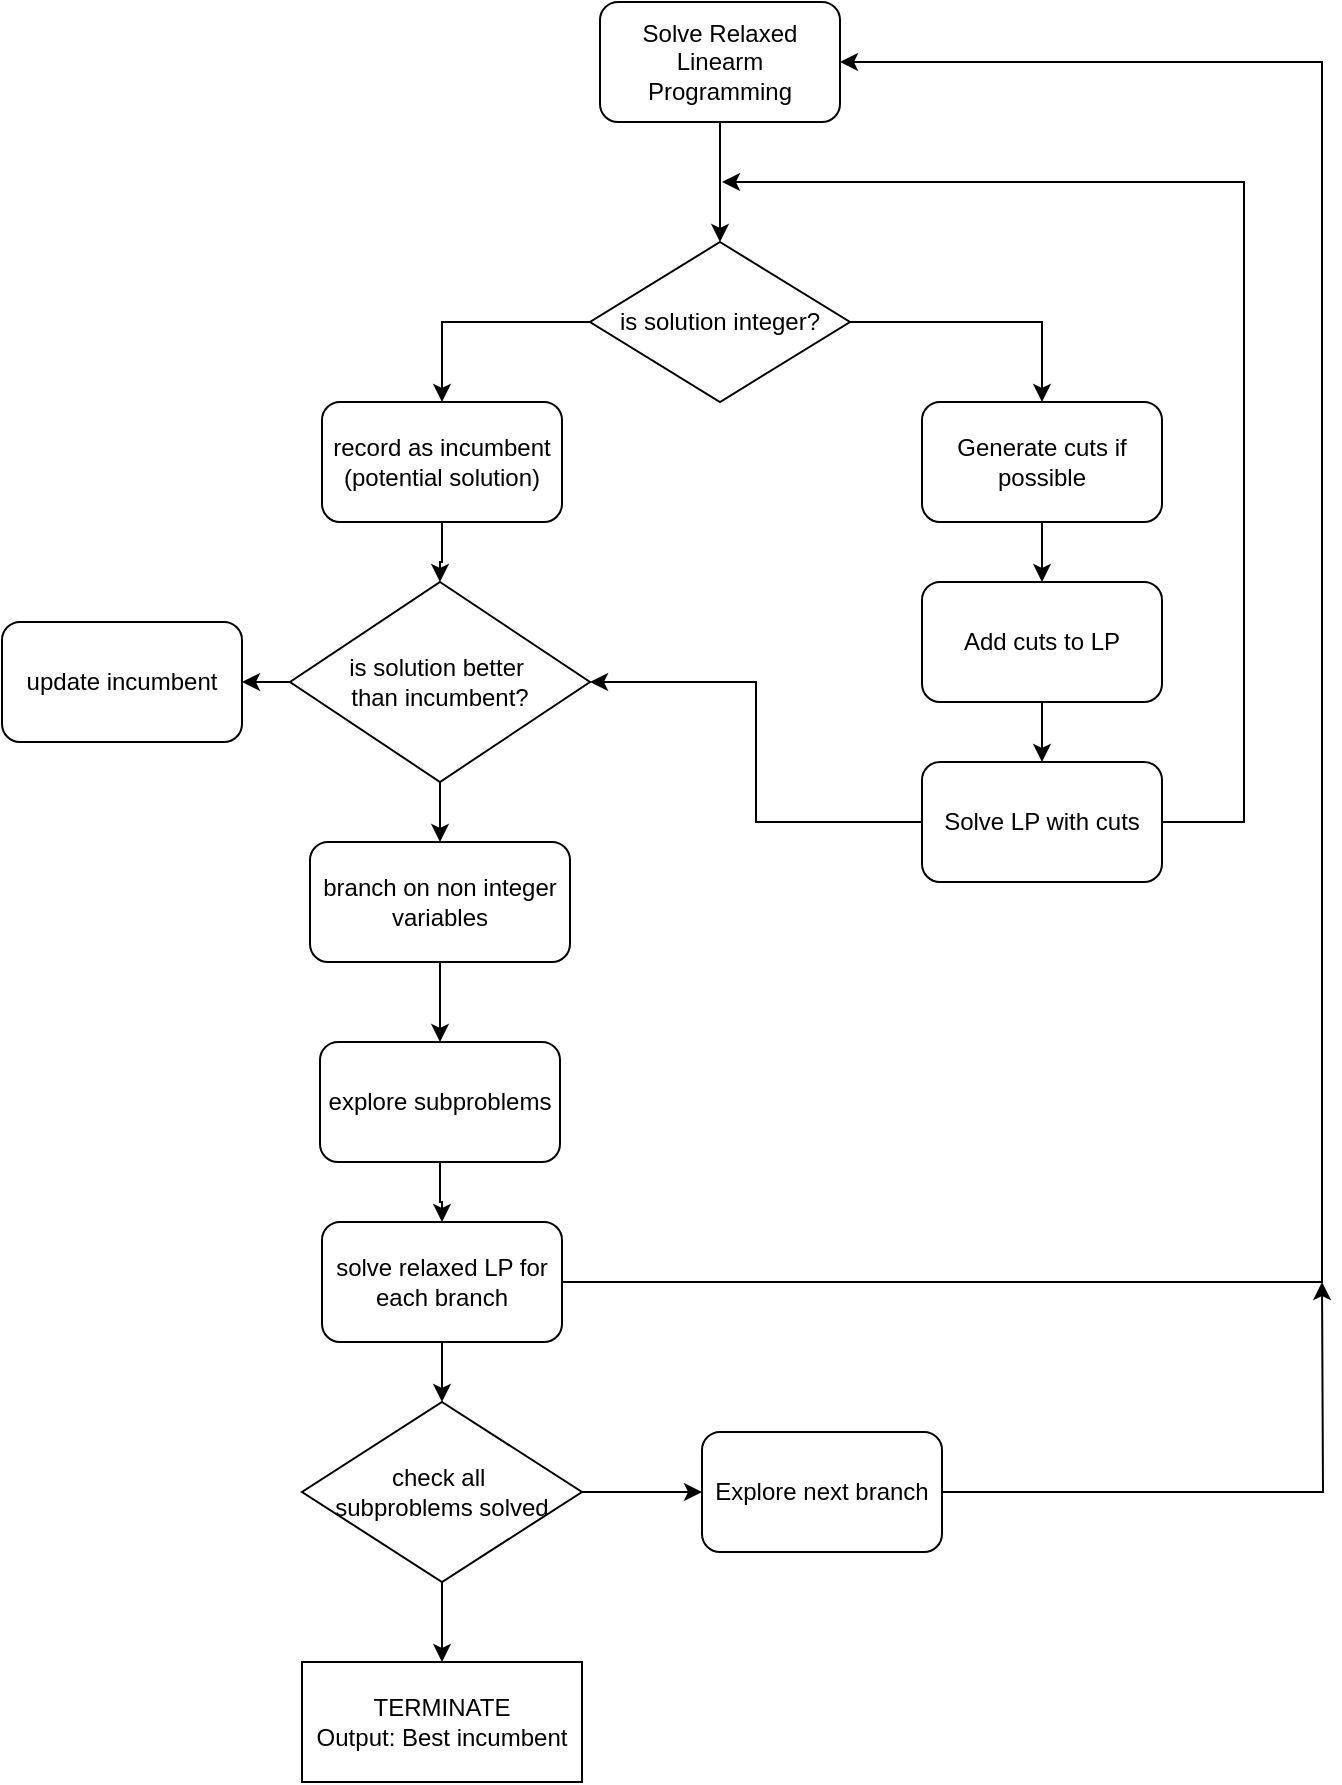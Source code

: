 <mxfile version="24.5.4" type="github">
  <diagram id="C5RBs43oDa-KdzZeNtuy" name="Page-1">
    <mxGraphModel dx="1050" dy="522" grid="1" gridSize="10" guides="1" tooltips="1" connect="1" arrows="1" fold="1" page="1" pageScale="1" pageWidth="827" pageHeight="1169" math="0" shadow="0">
      <root>
        <mxCell id="WIyWlLk6GJQsqaUBKTNV-0" />
        <mxCell id="WIyWlLk6GJQsqaUBKTNV-1" parent="WIyWlLk6GJQsqaUBKTNV-0" />
        <mxCell id="vc-KUkAJ0mW3v1jckHB1-15" style="edgeStyle=orthogonalEdgeStyle;rounded=0;orthogonalLoop=1;jettySize=auto;html=1;entryX=0.5;entryY=0;entryDx=0;entryDy=0;" edge="1" parent="WIyWlLk6GJQsqaUBKTNV-1" source="vc-KUkAJ0mW3v1jckHB1-0" target="vc-KUkAJ0mW3v1jckHB1-1">
          <mxGeometry relative="1" as="geometry" />
        </mxCell>
        <mxCell id="vc-KUkAJ0mW3v1jckHB1-0" value="Solve Relaxed Linearm Programming" style="rounded=1;whiteSpace=wrap;html=1;" vertex="1" parent="WIyWlLk6GJQsqaUBKTNV-1">
          <mxGeometry x="349" y="80" width="120" height="60" as="geometry" />
        </mxCell>
        <mxCell id="vc-KUkAJ0mW3v1jckHB1-4" style="edgeStyle=orthogonalEdgeStyle;rounded=0;orthogonalLoop=1;jettySize=auto;html=1;entryX=0.5;entryY=0;entryDx=0;entryDy=0;" edge="1" parent="WIyWlLk6GJQsqaUBKTNV-1" source="vc-KUkAJ0mW3v1jckHB1-1" target="vc-KUkAJ0mW3v1jckHB1-3">
          <mxGeometry relative="1" as="geometry" />
        </mxCell>
        <mxCell id="vc-KUkAJ0mW3v1jckHB1-11" style="edgeStyle=orthogonalEdgeStyle;rounded=0;orthogonalLoop=1;jettySize=auto;html=1;entryX=0.5;entryY=0;entryDx=0;entryDy=0;" edge="1" parent="WIyWlLk6GJQsqaUBKTNV-1" source="vc-KUkAJ0mW3v1jckHB1-1" target="vc-KUkAJ0mW3v1jckHB1-7">
          <mxGeometry relative="1" as="geometry" />
        </mxCell>
        <mxCell id="vc-KUkAJ0mW3v1jckHB1-1" value="is solution integer?" style="rhombus;whiteSpace=wrap;html=1;" vertex="1" parent="WIyWlLk6GJQsqaUBKTNV-1">
          <mxGeometry x="344" y="200" width="130" height="80" as="geometry" />
        </mxCell>
        <mxCell id="vc-KUkAJ0mW3v1jckHB1-18" style="edgeStyle=orthogonalEdgeStyle;rounded=0;orthogonalLoop=1;jettySize=auto;html=1;" edge="1" parent="WIyWlLk6GJQsqaUBKTNV-1" source="vc-KUkAJ0mW3v1jckHB1-3" target="vc-KUkAJ0mW3v1jckHB1-17">
          <mxGeometry relative="1" as="geometry" />
        </mxCell>
        <mxCell id="vc-KUkAJ0mW3v1jckHB1-3" value="record as incumbent (potential solution)" style="rounded=1;whiteSpace=wrap;html=1;" vertex="1" parent="WIyWlLk6GJQsqaUBKTNV-1">
          <mxGeometry x="210" y="280" width="120" height="60" as="geometry" />
        </mxCell>
        <mxCell id="vc-KUkAJ0mW3v1jckHB1-12" style="edgeStyle=orthogonalEdgeStyle;rounded=0;orthogonalLoop=1;jettySize=auto;html=1;" edge="1" parent="WIyWlLk6GJQsqaUBKTNV-1" source="vc-KUkAJ0mW3v1jckHB1-7" target="vc-KUkAJ0mW3v1jckHB1-8">
          <mxGeometry relative="1" as="geometry" />
        </mxCell>
        <mxCell id="vc-KUkAJ0mW3v1jckHB1-7" value="Generate cuts if possible" style="rounded=1;whiteSpace=wrap;html=1;" vertex="1" parent="WIyWlLk6GJQsqaUBKTNV-1">
          <mxGeometry x="510" y="280" width="120" height="60" as="geometry" />
        </mxCell>
        <mxCell id="vc-KUkAJ0mW3v1jckHB1-13" style="edgeStyle=orthogonalEdgeStyle;rounded=0;orthogonalLoop=1;jettySize=auto;html=1;entryX=0.5;entryY=0;entryDx=0;entryDy=0;" edge="1" parent="WIyWlLk6GJQsqaUBKTNV-1" source="vc-KUkAJ0mW3v1jckHB1-8" target="vc-KUkAJ0mW3v1jckHB1-9">
          <mxGeometry relative="1" as="geometry" />
        </mxCell>
        <mxCell id="vc-KUkAJ0mW3v1jckHB1-8" value="Add cuts to LP" style="rounded=1;whiteSpace=wrap;html=1;" vertex="1" parent="WIyWlLk6GJQsqaUBKTNV-1">
          <mxGeometry x="510" y="370" width="120" height="60" as="geometry" />
        </mxCell>
        <mxCell id="vc-KUkAJ0mW3v1jckHB1-14" style="edgeStyle=orthogonalEdgeStyle;rounded=0;orthogonalLoop=1;jettySize=auto;html=1;exitX=1;exitY=0.5;exitDx=0;exitDy=0;" edge="1" parent="WIyWlLk6GJQsqaUBKTNV-1" source="vc-KUkAJ0mW3v1jckHB1-9">
          <mxGeometry relative="1" as="geometry">
            <mxPoint x="410" y="170" as="targetPoint" />
            <mxPoint x="770" y="490" as="sourcePoint" />
            <Array as="points">
              <mxPoint x="671" y="490" />
            </Array>
          </mxGeometry>
        </mxCell>
        <mxCell id="vc-KUkAJ0mW3v1jckHB1-24" style="edgeStyle=orthogonalEdgeStyle;rounded=0;orthogonalLoop=1;jettySize=auto;html=1;entryX=1;entryY=0.5;entryDx=0;entryDy=0;" edge="1" parent="WIyWlLk6GJQsqaUBKTNV-1" source="vc-KUkAJ0mW3v1jckHB1-9" target="vc-KUkAJ0mW3v1jckHB1-17">
          <mxGeometry relative="1" as="geometry" />
        </mxCell>
        <mxCell id="vc-KUkAJ0mW3v1jckHB1-9" value="Solve LP with cuts" style="rounded=1;whiteSpace=wrap;html=1;" vertex="1" parent="WIyWlLk6GJQsqaUBKTNV-1">
          <mxGeometry x="510" y="460" width="120" height="60" as="geometry" />
        </mxCell>
        <mxCell id="vc-KUkAJ0mW3v1jckHB1-23" style="edgeStyle=orthogonalEdgeStyle;rounded=0;orthogonalLoop=1;jettySize=auto;html=1;entryX=1;entryY=0.5;entryDx=0;entryDy=0;" edge="1" parent="WIyWlLk6GJQsqaUBKTNV-1" source="vc-KUkAJ0mW3v1jckHB1-17" target="vc-KUkAJ0mW3v1jckHB1-22">
          <mxGeometry relative="1" as="geometry" />
        </mxCell>
        <mxCell id="vc-KUkAJ0mW3v1jckHB1-26" style="edgeStyle=orthogonalEdgeStyle;rounded=0;orthogonalLoop=1;jettySize=auto;html=1;entryX=0.5;entryY=0;entryDx=0;entryDy=0;" edge="1" parent="WIyWlLk6GJQsqaUBKTNV-1" source="vc-KUkAJ0mW3v1jckHB1-17" target="vc-KUkAJ0mW3v1jckHB1-25">
          <mxGeometry relative="1" as="geometry" />
        </mxCell>
        <mxCell id="vc-KUkAJ0mW3v1jckHB1-17" value="is solution better&amp;nbsp;&lt;div&gt;than incumbent?&lt;/div&gt;" style="rhombus;whiteSpace=wrap;html=1;" vertex="1" parent="WIyWlLk6GJQsqaUBKTNV-1">
          <mxGeometry x="194" y="370" width="150" height="100" as="geometry" />
        </mxCell>
        <mxCell id="vc-KUkAJ0mW3v1jckHB1-22" value="update incumbent" style="rounded=1;whiteSpace=wrap;html=1;" vertex="1" parent="WIyWlLk6GJQsqaUBKTNV-1">
          <mxGeometry x="50" y="390" width="120" height="60" as="geometry" />
        </mxCell>
        <mxCell id="vc-KUkAJ0mW3v1jckHB1-27" style="edgeStyle=orthogonalEdgeStyle;rounded=0;orthogonalLoop=1;jettySize=auto;html=1;entryX=0.5;entryY=0;entryDx=0;entryDy=0;" edge="1" parent="WIyWlLk6GJQsqaUBKTNV-1" source="vc-KUkAJ0mW3v1jckHB1-25" target="vc-KUkAJ0mW3v1jckHB1-28">
          <mxGeometry relative="1" as="geometry">
            <mxPoint x="269" y="600" as="targetPoint" />
          </mxGeometry>
        </mxCell>
        <mxCell id="vc-KUkAJ0mW3v1jckHB1-25" value="branch on non integer variables" style="rounded=1;whiteSpace=wrap;html=1;" vertex="1" parent="WIyWlLk6GJQsqaUBKTNV-1">
          <mxGeometry x="204" y="500" width="130" height="60" as="geometry" />
        </mxCell>
        <mxCell id="vc-KUkAJ0mW3v1jckHB1-31" style="edgeStyle=orthogonalEdgeStyle;rounded=0;orthogonalLoop=1;jettySize=auto;html=1;entryX=0.5;entryY=0;entryDx=0;entryDy=0;" edge="1" parent="WIyWlLk6GJQsqaUBKTNV-1" source="vc-KUkAJ0mW3v1jckHB1-28" target="vc-KUkAJ0mW3v1jckHB1-29">
          <mxGeometry relative="1" as="geometry" />
        </mxCell>
        <mxCell id="vc-KUkAJ0mW3v1jckHB1-28" value="explore subproblems" style="rounded=1;whiteSpace=wrap;html=1;" vertex="1" parent="WIyWlLk6GJQsqaUBKTNV-1">
          <mxGeometry x="209" y="600" width="120" height="60" as="geometry" />
        </mxCell>
        <mxCell id="vc-KUkAJ0mW3v1jckHB1-30" style="edgeStyle=orthogonalEdgeStyle;rounded=0;orthogonalLoop=1;jettySize=auto;html=1;entryX=1;entryY=0.5;entryDx=0;entryDy=0;" edge="1" parent="WIyWlLk6GJQsqaUBKTNV-1" source="vc-KUkAJ0mW3v1jckHB1-29" target="vc-KUkAJ0mW3v1jckHB1-0">
          <mxGeometry relative="1" as="geometry">
            <Array as="points">
              <mxPoint x="710" y="720" />
              <mxPoint x="710" y="110" />
            </Array>
          </mxGeometry>
        </mxCell>
        <mxCell id="vc-KUkAJ0mW3v1jckHB1-35" style="edgeStyle=orthogonalEdgeStyle;rounded=0;orthogonalLoop=1;jettySize=auto;html=1;entryX=0.5;entryY=0;entryDx=0;entryDy=0;" edge="1" parent="WIyWlLk6GJQsqaUBKTNV-1" source="vc-KUkAJ0mW3v1jckHB1-29" target="vc-KUkAJ0mW3v1jckHB1-32">
          <mxGeometry relative="1" as="geometry" />
        </mxCell>
        <mxCell id="vc-KUkAJ0mW3v1jckHB1-29" value="solve relaxed LP for each branch" style="rounded=1;whiteSpace=wrap;html=1;" vertex="1" parent="WIyWlLk6GJQsqaUBKTNV-1">
          <mxGeometry x="210" y="690" width="120" height="60" as="geometry" />
        </mxCell>
        <mxCell id="vc-KUkAJ0mW3v1jckHB1-38" style="edgeStyle=orthogonalEdgeStyle;rounded=0;orthogonalLoop=1;jettySize=auto;html=1;" edge="1" parent="WIyWlLk6GJQsqaUBKTNV-1" source="vc-KUkAJ0mW3v1jckHB1-32" target="vc-KUkAJ0mW3v1jckHB1-36">
          <mxGeometry relative="1" as="geometry" />
        </mxCell>
        <mxCell id="vc-KUkAJ0mW3v1jckHB1-41" value="" style="edgeStyle=orthogonalEdgeStyle;rounded=0;orthogonalLoop=1;jettySize=auto;html=1;" edge="1" parent="WIyWlLk6GJQsqaUBKTNV-1" source="vc-KUkAJ0mW3v1jckHB1-32" target="vc-KUkAJ0mW3v1jckHB1-40">
          <mxGeometry relative="1" as="geometry" />
        </mxCell>
        <mxCell id="vc-KUkAJ0mW3v1jckHB1-32" value="check all&amp;nbsp;&lt;div&gt;subproblems solved&lt;/div&gt;" style="rhombus;whiteSpace=wrap;html=1;" vertex="1" parent="WIyWlLk6GJQsqaUBKTNV-1">
          <mxGeometry x="200" y="780" width="140" height="90" as="geometry" />
        </mxCell>
        <mxCell id="vc-KUkAJ0mW3v1jckHB1-39" style="edgeStyle=orthogonalEdgeStyle;rounded=0;orthogonalLoop=1;jettySize=auto;html=1;" edge="1" parent="WIyWlLk6GJQsqaUBKTNV-1" source="vc-KUkAJ0mW3v1jckHB1-36">
          <mxGeometry relative="1" as="geometry">
            <mxPoint x="710" y="720" as="targetPoint" />
          </mxGeometry>
        </mxCell>
        <mxCell id="vc-KUkAJ0mW3v1jckHB1-36" value="Explore next branch" style="rounded=1;whiteSpace=wrap;html=1;" vertex="1" parent="WIyWlLk6GJQsqaUBKTNV-1">
          <mxGeometry x="400" y="795" width="120" height="60" as="geometry" />
        </mxCell>
        <mxCell id="vc-KUkAJ0mW3v1jckHB1-40" value="TERMINATE&lt;div&gt;&lt;span style=&quot;background-color: initial;&quot;&gt;Output: Best incumbent&lt;/span&gt;&lt;/div&gt;" style="whiteSpace=wrap;html=1;" vertex="1" parent="WIyWlLk6GJQsqaUBKTNV-1">
          <mxGeometry x="200" y="910" width="140" height="60" as="geometry" />
        </mxCell>
      </root>
    </mxGraphModel>
  </diagram>
</mxfile>

